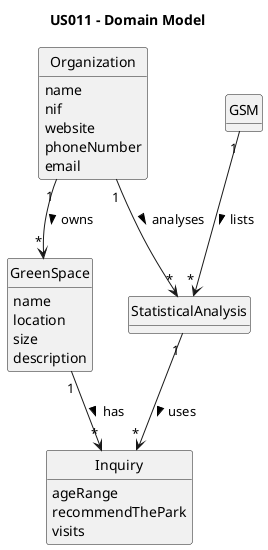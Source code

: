 @startuml
skinparam monochrome true
skinparam packageStyle rectangle
skinparam shadowing false
'left to right direction
skinparam classAttributeIconSize 0

hide circle
hide methods

title US011 - Domain Model


class Organization {
    name
    nif
    website
    phoneNumber
    email
}

class GreenSpace {
    name
    location
    size
    description
}

class GSM{

}

class Inquiry{
    ageRange
    recommendThePark
    visits

}

class StatisticalAnalysis{

}

Organization "1" --> "*" GreenSpace : "owns >"
GreenSpace "1" --> "*" Inquiry : "has >"
GSM "1" --> "*" StatisticalAnalysis : "lists >"
Organization "1" --> "*" StatisticalAnalysis : "analyses >"
StatisticalAnalysis "1" --> "*" Inquiry : "uses >"

@enduml
